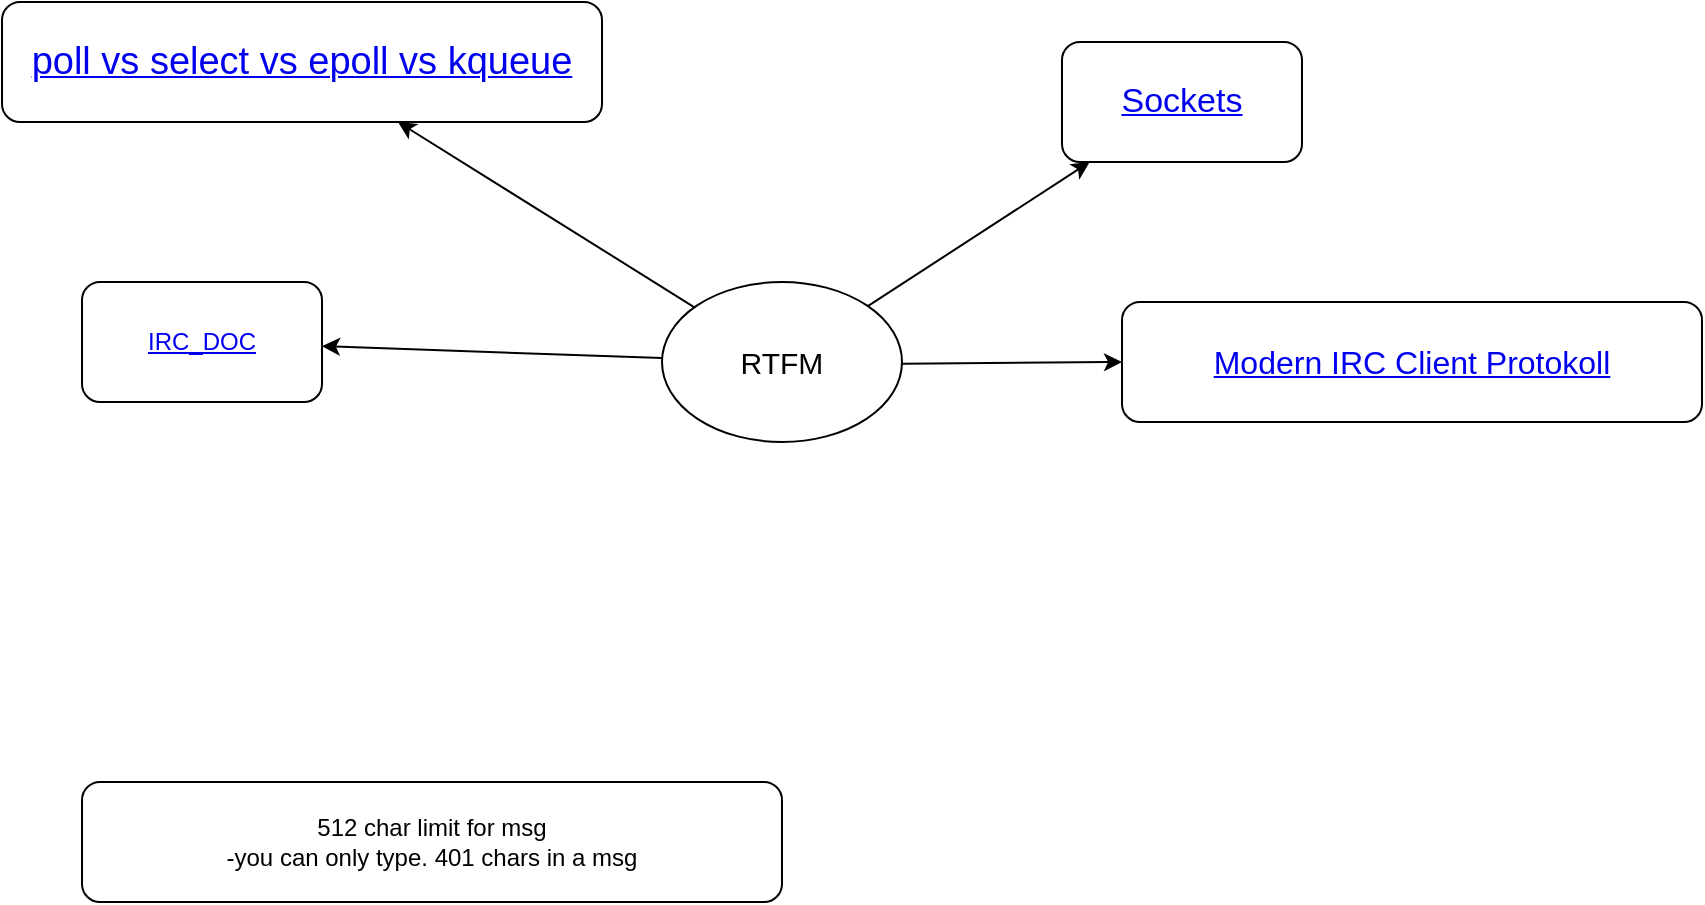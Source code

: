 <mxfile>
    <diagram id="wGuppr9kJ32sMvLZwhZV" name="Page-1">
        <mxGraphModel dx="353" dy="524" grid="1" gridSize="10" guides="1" tooltips="1" connect="1" arrows="1" fold="1" page="1" pageScale="1" pageWidth="850" pageHeight="1100" math="0" shadow="0">
            <root>
                <mxCell id="0"/>
                <mxCell id="1" parent="0"/>
                <mxCell id="8" value="&lt;a href=&quot;https://nima101.github.io/io_multiplexing&quot;&gt;&lt;font style=&quot;font-size: 19px;&quot;&gt;poll vs select vs epoll vs kqueue&lt;/font&gt;&lt;/a&gt;" style="rounded=1;whiteSpace=wrap;html=1;" parent="1" vertex="1">
                    <mxGeometry x="50" y="130" width="300" height="60" as="geometry"/>
                </mxCell>
                <mxCell id="9" value="&lt;a href=&quot;https://www.geeksforgeeks.org/socket-programming-cc/&quot;&gt;&lt;font style=&quot;font-size: 17px;&quot;&gt;Sockets&lt;/font&gt;&lt;/a&gt;" style="rounded=1;whiteSpace=wrap;html=1;" parent="1" vertex="1">
                    <mxGeometry x="580" y="150" width="120" height="60" as="geometry"/>
                </mxCell>
                <mxCell id="10" value="RTFM" style="ellipse;whiteSpace=wrap;html=1;fontSize=15;" parent="1" vertex="1">
                    <mxGeometry x="380" y="270" width="120" height="80" as="geometry"/>
                </mxCell>
                <mxCell id="11" value="" style="endArrow=classic;html=1;fontSize=15;" parent="1" source="10" target="8" edge="1">
                    <mxGeometry width="50" height="50" relative="1" as="geometry">
                        <mxPoint x="380" y="400" as="sourcePoint"/>
                        <mxPoint x="430" y="350" as="targetPoint"/>
                    </mxGeometry>
                </mxCell>
                <mxCell id="12" value="" style="endArrow=classic;html=1;fontSize=15;" parent="1" source="10" target="9" edge="1">
                    <mxGeometry width="50" height="50" relative="1" as="geometry">
                        <mxPoint x="470" y="280" as="sourcePoint"/>
                        <mxPoint x="520" y="230" as="targetPoint"/>
                    </mxGeometry>
                </mxCell>
                <mxCell id="15" value="" style="endArrow=classic;html=1;fontColor=#FFFFFF;" parent="1" source="10" target="16" edge="1">
                    <mxGeometry width="50" height="50" relative="1" as="geometry">
                        <mxPoint x="600" y="350" as="sourcePoint"/>
                        <mxPoint x="630" y="323.333" as="targetPoint"/>
                        <Array as="points"/>
                    </mxGeometry>
                </mxCell>
                <mxCell id="16" value="&lt;a href=&quot;https://modern.ircdocs.horse/&quot; style=&quot;font-size: 16px;&quot;&gt;Modern IRC Client Protokoll&lt;/a&gt;" style="rounded=1;whiteSpace=wrap;html=1;fontSize=16;" parent="1" vertex="1">
                    <mxGeometry x="610" y="280" width="290" height="60" as="geometry"/>
                </mxCell>
                <mxCell id="17" value="512 char limit for msg&lt;br&gt;-you can only type. 401 chars in a msg" style="rounded=1;whiteSpace=wrap;html=1;" parent="1" vertex="1">
                    <mxGeometry x="90" y="520" width="350" height="60" as="geometry"/>
                </mxCell>
                <mxCell id="20" value="&lt;a href=&quot;https://www.rfc-editor.org/rfc/rfc1459#section-4.2.3.1&quot;&gt;IRC_DOC&lt;/a&gt;" style="rounded=1;whiteSpace=wrap;html=1;" vertex="1" parent="1">
                    <mxGeometry x="90" y="270" width="120" height="60" as="geometry"/>
                </mxCell>
                <mxCell id="21" value="" style="endArrow=classic;html=1;" edge="1" parent="1" source="10" target="20">
                    <mxGeometry width="50" height="50" relative="1" as="geometry">
                        <mxPoint x="290" y="330" as="sourcePoint"/>
                        <mxPoint x="340" y="280" as="targetPoint"/>
                    </mxGeometry>
                </mxCell>
            </root>
        </mxGraphModel>
    </diagram>
</mxfile>